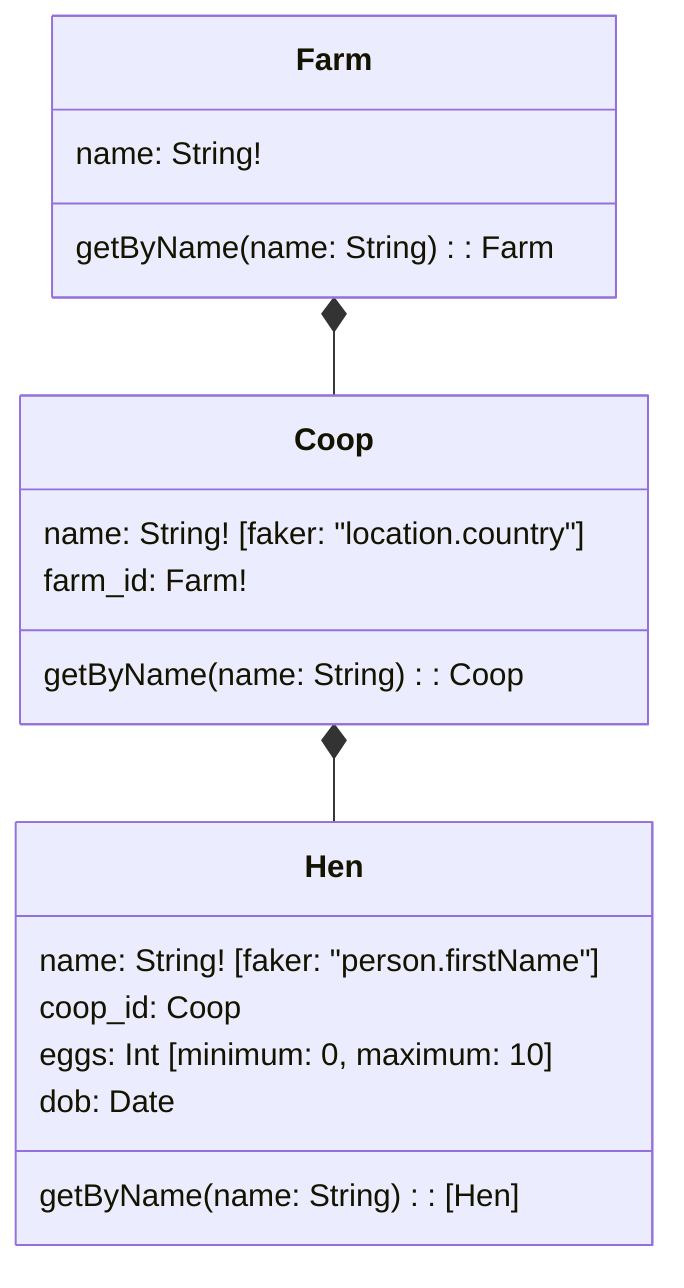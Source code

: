 classDiagram

    Farm *-- Coop
    class Farm {
        name: String!

        getByName(name: String): Farm
    }


    Coop *-- Hen
    class Coop {
        name: String! [faker: "location.country"]
        farm_id: Farm!

        getByName(name: String): Coop
    }

    class Hen {
        name: String! [faker: "person.firstName"]
        coop_id: Coop
        eggs: Int [minimum: 0, maximum: 10]
        dob: Date

        getByName(name: String): [Hen]
    }